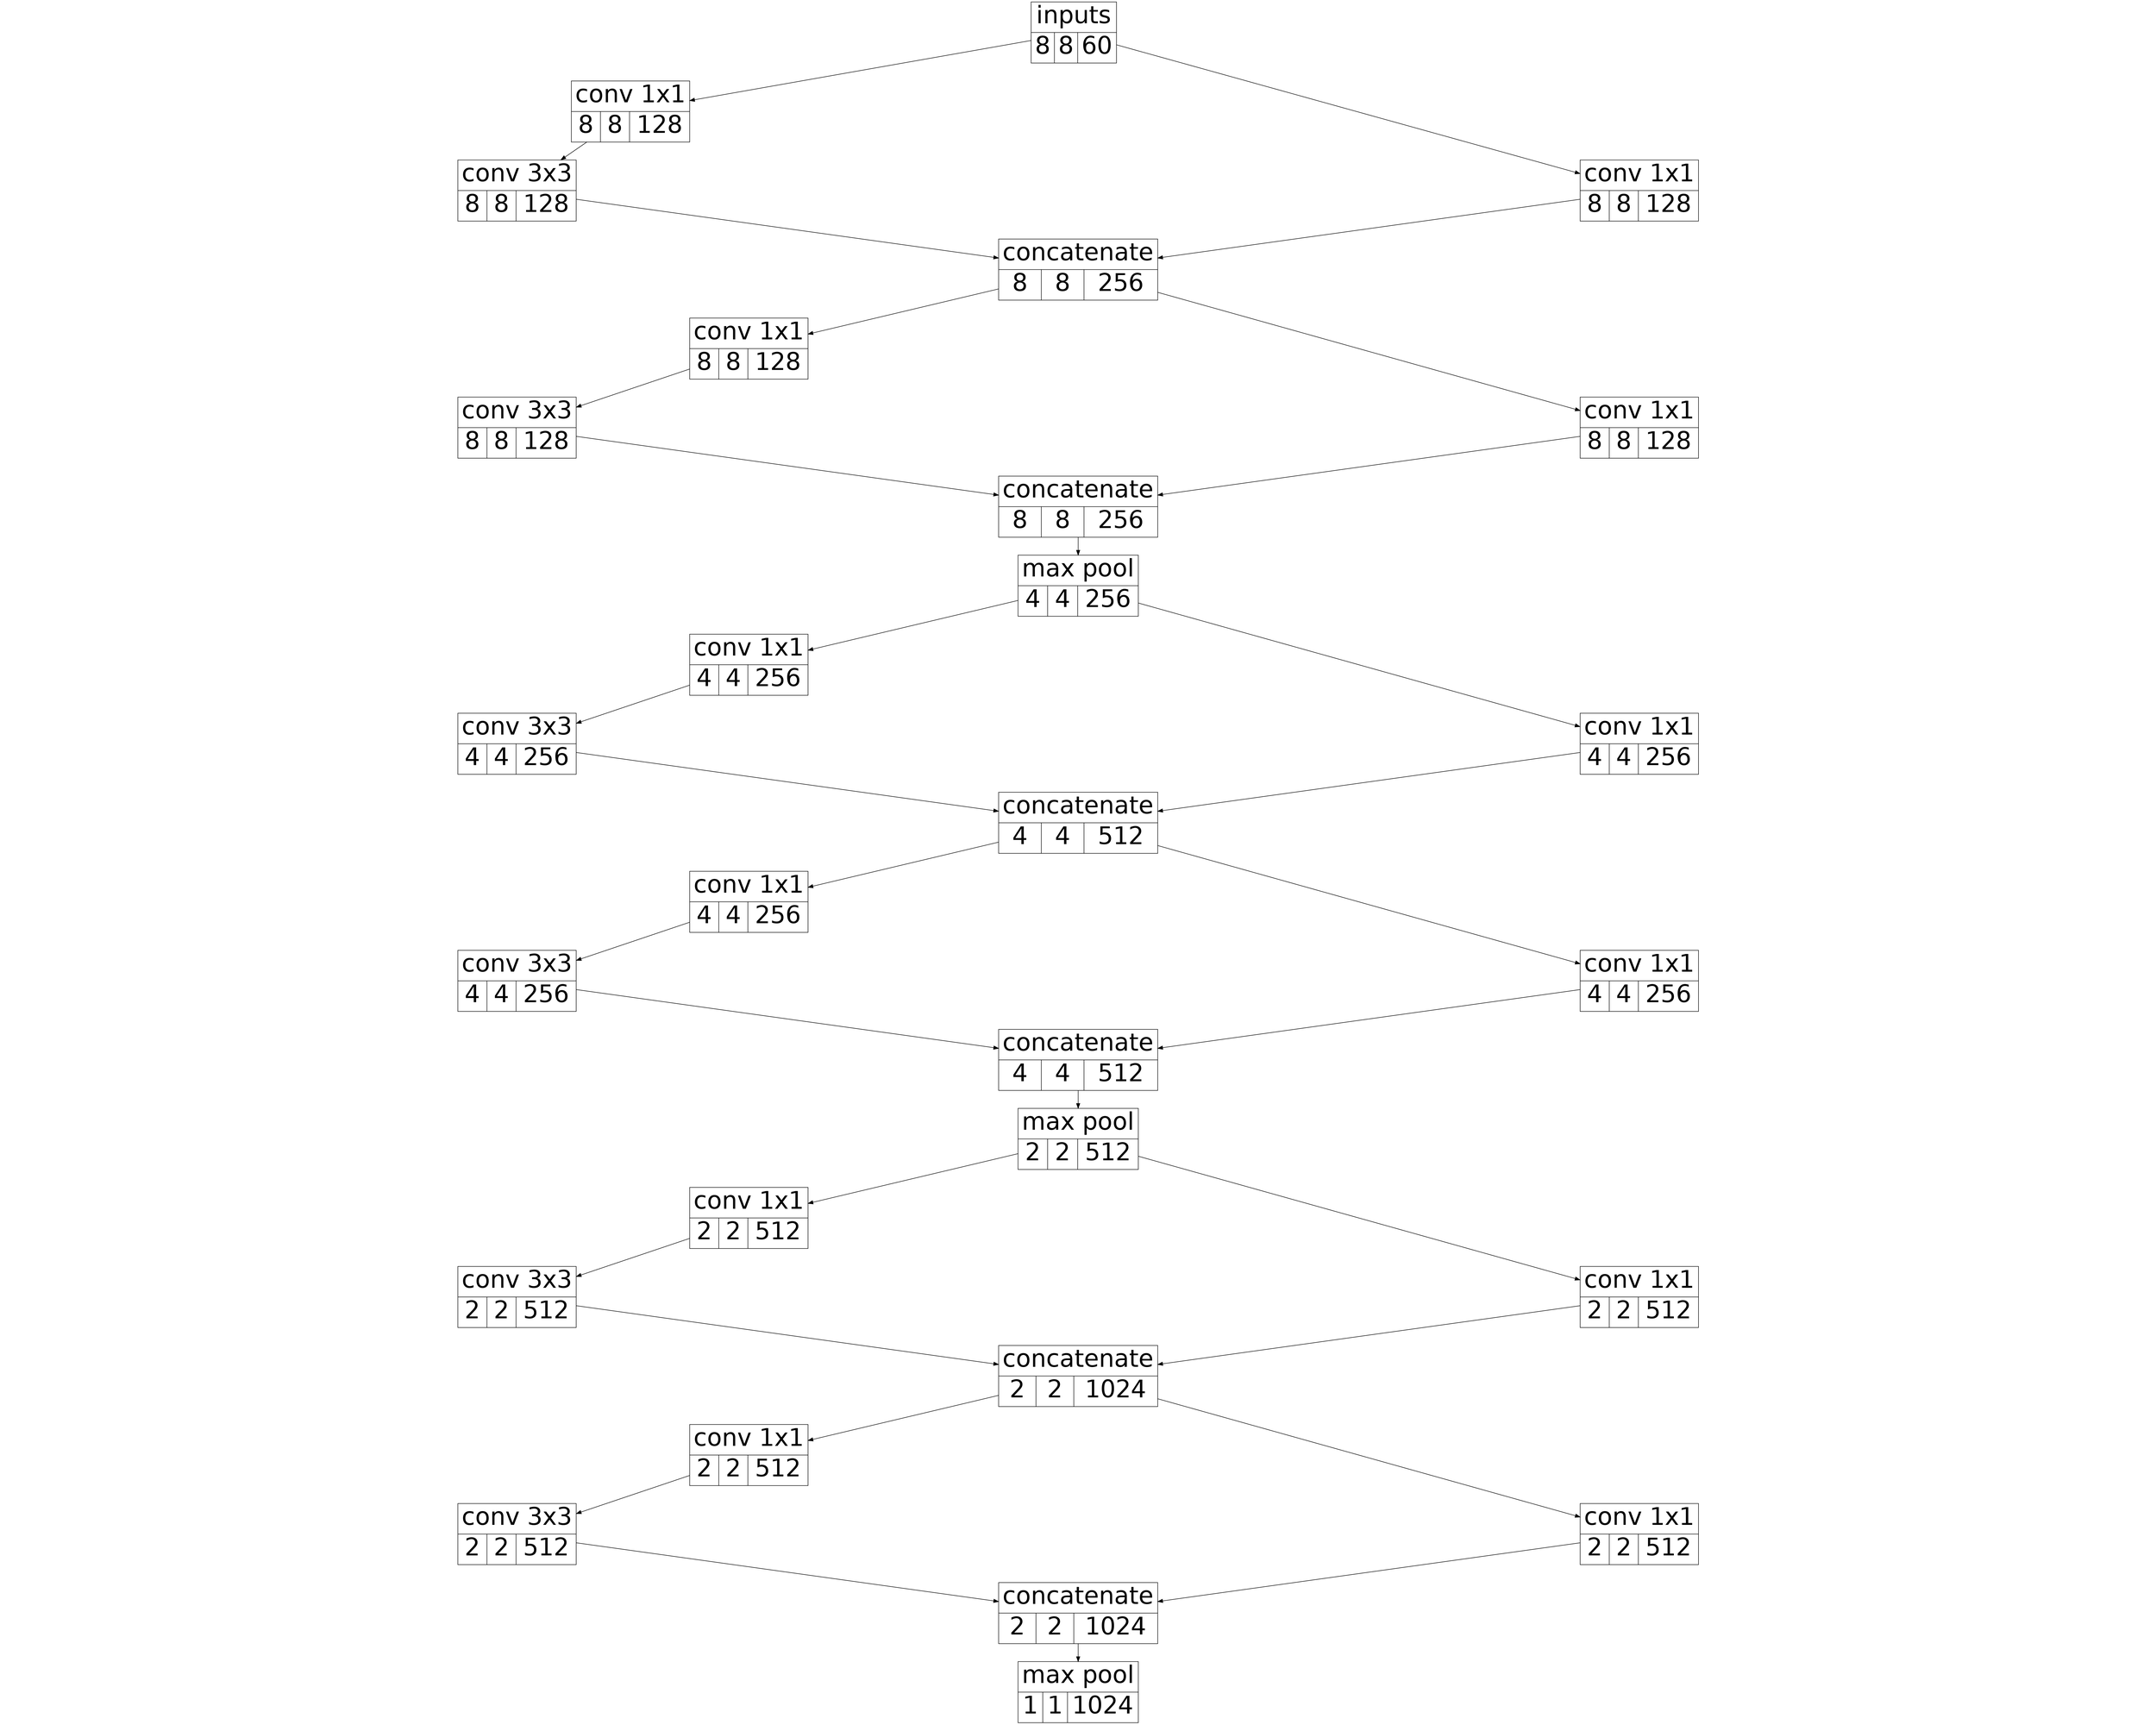 

digraph G {
ratio=0.8;
mode=major
nodesep=0.3;
overlap=false;
arrowsize=10;
  rankdir=TB

  node [
    #penwidth=5
    shape=box 
    fontsize=50 fontname="Helvetica" 
    style=filled 
    fillcolor=white
    ];

    inputs [shape=record label="{inputs|{8|8|60}}"]
    
    level11 [shape=record label="{conv 1x1|{8|8|128}}"]
    level11_2 [shape=record label="{conv 1x1|{8|8|128}}"]
    level13 [ shape=record label="{conv 3x3|{8|8|128}}"]
    cat1 [shape=record label="{concatenate|{8|8|256}}"]

    inputs -> level11
    inputs -> level11_2

    level11 -> level13
    level11_2 -> cat1
    level13 -> cat1

    level21 [shape=record label="{conv 1x1|{8|8|128}}"]
    level21_2 [shape=record label="{conv 1x1|{8|8|128}}"]
    level23 [ shape=record label="{conv 3x3|{8|8|128}}"]
    cat2 [shape=record label="{concatenate|{8|8|256}}"]

    cat1 -> level21 
    cat1 -> level21_2

    level21 -> level23
    level23 -> cat2
    level21_2 -> cat2
    
    pool1 [shape=record label="{max pool|{4|4|256}}"]
    cat2 -> pool1





    level31 [shape=record label="{conv 1x1|{4|4|256}}"]
    level31_2 [shape=record label="{conv 1x1|{4|4|256}}"]
    level33 [ shape=record label="{conv 3x3|{4|4|256}}"]
    cat3 [shape=record label="{concatenate|{4|4|512}}"]

    pool1 -> level31
    pool1 -> level31_2

    level31 -> level33
    level31_2 -> cat3
    level33 -> cat3

    level41 [shape=record label="{conv 1x1|{4|4|256}}"]
    level41_2 [shape=record label="{conv 1x1|{4|4|256}}"]
    level43 [ shape=record label="{conv 3x3|{4|4|256}}"]
    cat4 [shape=record label="{concatenate|{4|4|512}}"]

    cat3 -> level41 
    cat3 -> level41_2

    level41 -> level43
    level43 -> cat4
    level41_2 -> cat4
    
    pool2 [shape=record label="{max pool|{2|2|512}}"]
    cat4 -> pool2



    level51 [shape=record label="{conv 1x1|{2|2|512}}"]
    level51_2 [shape=record label="{conv 1x1|{2|2|512}}"]
    level53 [ shape=record label="{conv 3x3|{2|2|512}}"]
    cat5 [shape=record label="{concatenate|{2|2|1024}}"]

    pool2 -> level51
    pool2 -> level51_2

    level51 -> level53
    level51_2 -> cat5
    level53 -> cat5

    level61 [shape=record label="{conv 1x1|{2|2|512}}"]
    level61_2 [shape=record label="{conv 1x1|{2|2|512}}"]
    level63 [ shape=record label="{conv 3x3|{2|2|512}}"]
    cat6 [shape=record label="{concatenate|{2|2|1024}}"]

    cat5 -> level61 
    cat5 -> level61_2

    level61 -> level63
    level63 -> cat6
    level61_2 -> cat6
    
    pool3 [shape=record label="{max pool|{1|1|1024}}"]
    cat6 -> pool3













    {rank=1 level11 level11_2}
    {rank=2 level13}
    

}

